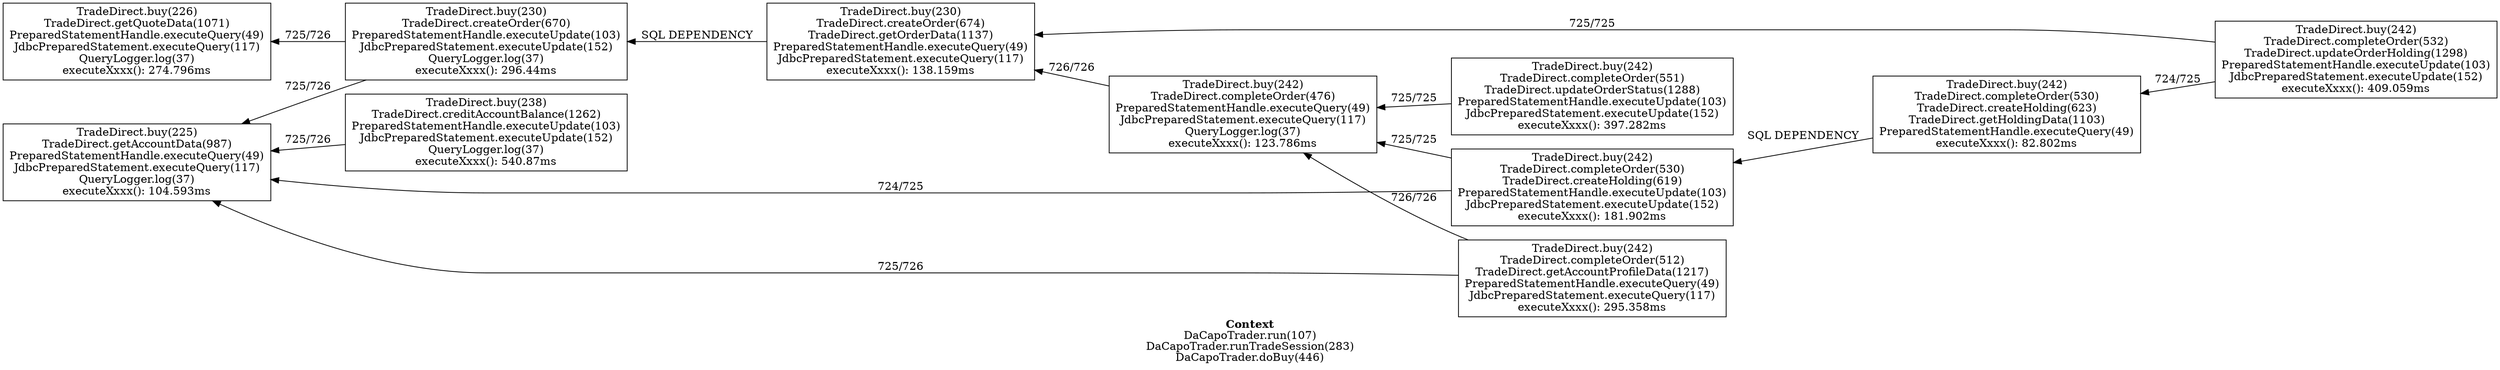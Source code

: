 digraph 797430398 { 
label=<<font face="Times-Bold">Context</font><br/>DaCapoTrader.run(107)<br/>DaCapoTrader.runTradeSession(283)<br/>DaCapoTrader.doBuy(446)>;rankdir=RL;
1 [label="TradeDirect.buy(242)\nTradeDirect.completeOrder(530)\nTradeDirect.createHolding(623)\nTradeDirect.getHoldingData(1103)\nPreparedStatementHandle.executeQuery(49)\nexecuteXxxx(): 82.802ms", shape=box];
2 [label="TradeDirect.buy(226)\nTradeDirect.getQuoteData(1071)\nPreparedStatementHandle.executeQuery(49)\nJdbcPreparedStatement.executeQuery(117)\nQueryLogger.log(37)\nexecuteXxxx(): 274.796ms", shape=box];
3 [label="TradeDirect.buy(242)\nTradeDirect.completeOrder(530)\nTradeDirect.createHolding(619)\nPreparedStatementHandle.executeUpdate(103)\nJdbcPreparedStatement.executeUpdate(152)\nexecuteXxxx(): 181.902ms", shape=box];
4 [label="TradeDirect.buy(230)\nTradeDirect.createOrder(670)\nPreparedStatementHandle.executeUpdate(103)\nJdbcPreparedStatement.executeUpdate(152)\nQueryLogger.log(37)\nexecuteXxxx(): 296.44ms", shape=box];
5 [label="TradeDirect.buy(225)\nTradeDirect.getAccountData(987)\nPreparedStatementHandle.executeQuery(49)\nJdbcPreparedStatement.executeQuery(117)\nQueryLogger.log(37)\nexecuteXxxx(): 104.593ms", shape=box];
6 [label="TradeDirect.buy(242)\nTradeDirect.completeOrder(551)\nTradeDirect.updateOrderStatus(1288)\nPreparedStatementHandle.executeUpdate(103)\nJdbcPreparedStatement.executeUpdate(152)\nexecuteXxxx(): 397.282ms", shape=box];
7 [label="TradeDirect.buy(242)\nTradeDirect.completeOrder(512)\nTradeDirect.getAccountProfileData(1217)\nPreparedStatementHandle.executeQuery(49)\nJdbcPreparedStatement.executeQuery(117)\nexecuteXxxx(): 295.358ms", shape=box];
8 [label="TradeDirect.buy(230)\nTradeDirect.createOrder(674)\nTradeDirect.getOrderData(1137)\nPreparedStatementHandle.executeQuery(49)\nJdbcPreparedStatement.executeQuery(117)\nexecuteXxxx(): 138.159ms", shape=box];
9 [label="TradeDirect.buy(242)\nTradeDirect.completeOrder(532)\nTradeDirect.updateOrderHolding(1298)\nPreparedStatementHandle.executeUpdate(103)\nJdbcPreparedStatement.executeUpdate(152)\nexecuteXxxx(): 409.059ms", shape=box];
10 [label="TradeDirect.buy(242)\nTradeDirect.completeOrder(476)\nPreparedStatementHandle.executeQuery(49)\nJdbcPreparedStatement.executeQuery(117)\nQueryLogger.log(37)\nexecuteXxxx(): 123.786ms", shape=box];
11 [label="TradeDirect.buy(238)\nTradeDirect.creditAccountBalance(1262)\nPreparedStatementHandle.executeUpdate(103)\nJdbcPreparedStatement.executeUpdate(152)\nQueryLogger.log(37)\nexecuteXxxx(): 540.87ms", shape=box];
3 -> 5 [label="724/725"];
3 -> 10 [label="725/725"];
4 -> 2 [label="725/726"];
4 -> 5 [label="725/726"];
6 -> 10 [label="725/725"];
7 -> 5 [label="725/726"];
7 -> 10 [label="726/726"];
9 -> 1 [label="724/725"];
9 -> 8 [label="725/725"];
10 -> 8 [label="726/726"];
11 -> 5 [label="725/726"];
1 -> 3 [label="SQL DEPENDENCY"];
8 -> 4 [label="SQL DEPENDENCY"];
}

